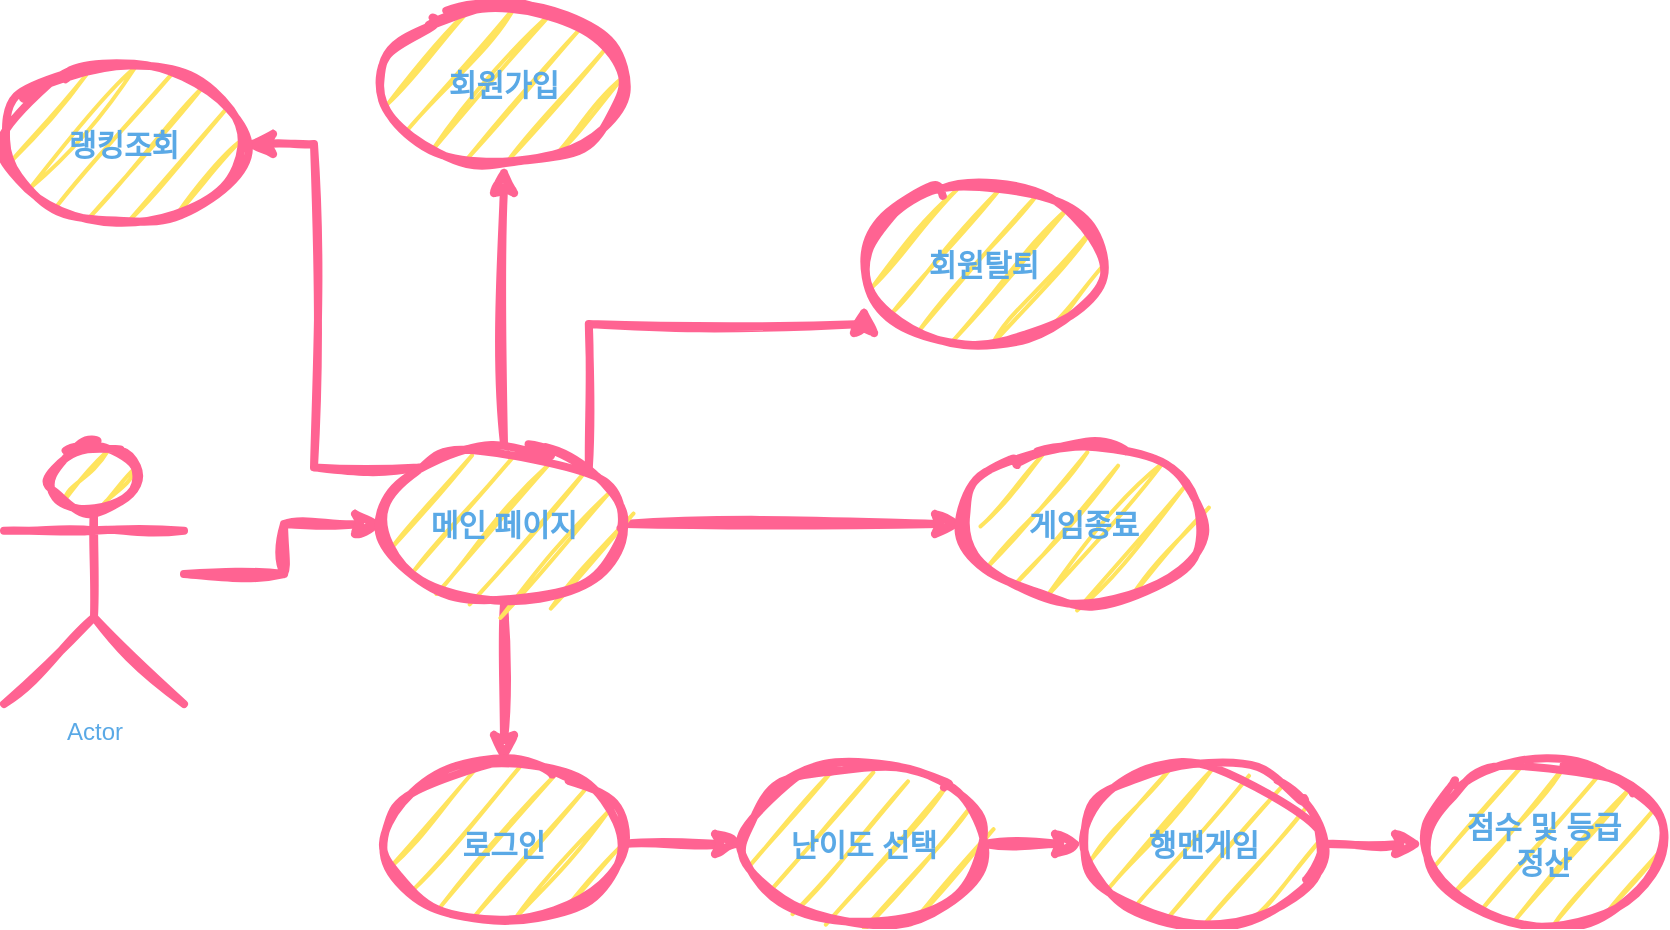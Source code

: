 <mxfile version="23.0.2" type="github">
  <diagram name="페이지-1" id="F-Qo0YmJKDmK0pzWLQyR">
    <mxGraphModel dx="1434" dy="780" grid="1" gridSize="10" guides="1" tooltips="1" connect="1" arrows="1" fold="1" page="1" pageScale="1" pageWidth="1920" pageHeight="1200" math="0" shadow="0">
      <root>
        <mxCell id="0" />
        <mxCell id="1" parent="0" />
        <mxCell id="QoTrABZ16mOMhlOTWaRS-12" value="" style="edgeStyle=orthogonalEdgeStyle;rounded=0;orthogonalLoop=1;jettySize=auto;html=1;strokeWidth=4;sketch=1;curveFitting=1;jiggle=2;labelBackgroundColor=none;strokeColor=#FF6392;fontColor=default;" edge="1" parent="1" source="QoTrABZ16mOMhlOTWaRS-1" target="QoTrABZ16mOMhlOTWaRS-3">
          <mxGeometry relative="1" as="geometry" />
        </mxCell>
        <mxCell id="QoTrABZ16mOMhlOTWaRS-1" value="Actor" style="shape=umlActor;verticalLabelPosition=bottom;verticalAlign=top;html=1;outlineConnect=0;strokeWidth=4;sketch=1;curveFitting=1;jiggle=2;labelBackgroundColor=none;fillColor=#FFE45E;strokeColor=#FF6392;fontColor=#5AA9E6;" vertex="1" parent="1">
          <mxGeometry x="70" y="280" width="90" height="130" as="geometry" />
        </mxCell>
        <mxCell id="QoTrABZ16mOMhlOTWaRS-13" value="" style="edgeStyle=orthogonalEdgeStyle;rounded=0;orthogonalLoop=1;jettySize=auto;html=1;strokeWidth=4;sketch=1;curveFitting=1;jiggle=2;labelBackgroundColor=none;strokeColor=#FF6392;fontColor=default;" edge="1" parent="1" source="QoTrABZ16mOMhlOTWaRS-3" target="QoTrABZ16mOMhlOTWaRS-4">
          <mxGeometry relative="1" as="geometry" />
        </mxCell>
        <mxCell id="QoTrABZ16mOMhlOTWaRS-14" value="" style="edgeStyle=orthogonalEdgeStyle;rounded=0;orthogonalLoop=1;jettySize=auto;html=1;strokeWidth=4;sketch=1;curveFitting=1;jiggle=2;labelBackgroundColor=none;strokeColor=#FF6392;fontColor=default;" edge="1" parent="1" source="QoTrABZ16mOMhlOTWaRS-3" target="QoTrABZ16mOMhlOTWaRS-8">
          <mxGeometry relative="1" as="geometry" />
        </mxCell>
        <mxCell id="QoTrABZ16mOMhlOTWaRS-15" value="" style="edgeStyle=orthogonalEdgeStyle;rounded=0;orthogonalLoop=1;jettySize=auto;html=1;strokeWidth=4;sketch=1;curveFitting=1;jiggle=2;labelBackgroundColor=none;strokeColor=#FF6392;fontColor=default;" edge="1" parent="1" source="QoTrABZ16mOMhlOTWaRS-3" target="QoTrABZ16mOMhlOTWaRS-10">
          <mxGeometry relative="1" as="geometry" />
        </mxCell>
        <mxCell id="QoTrABZ16mOMhlOTWaRS-21" style="edgeStyle=orthogonalEdgeStyle;rounded=0;orthogonalLoop=1;jettySize=auto;html=1;exitX=0;exitY=0;exitDx=0;exitDy=0;entryX=1;entryY=0.5;entryDx=0;entryDy=0;strokeWidth=4;sketch=1;curveFitting=1;jiggle=2;labelBackgroundColor=none;strokeColor=#FF6392;fontColor=default;" edge="1" parent="1" source="QoTrABZ16mOMhlOTWaRS-3" target="QoTrABZ16mOMhlOTWaRS-11">
          <mxGeometry relative="1" as="geometry" />
        </mxCell>
        <mxCell id="QoTrABZ16mOMhlOTWaRS-3" value="&lt;font style=&quot;font-size: 15px;&quot;&gt;&lt;b&gt;메인 페이지&lt;/b&gt;&lt;/font&gt;" style="ellipse;whiteSpace=wrap;html=1;strokeWidth=4;sketch=1;curveFitting=1;jiggle=2;labelBackgroundColor=none;fillColor=#FFE45E;strokeColor=#FF6392;fontColor=#5AA9E6;" vertex="1" parent="1">
          <mxGeometry x="260" y="280" width="120" height="80" as="geometry" />
        </mxCell>
        <mxCell id="QoTrABZ16mOMhlOTWaRS-18" value="" style="edgeStyle=orthogonalEdgeStyle;rounded=0;orthogonalLoop=1;jettySize=auto;html=1;strokeWidth=4;sketch=1;curveFitting=1;jiggle=2;labelBackgroundColor=none;strokeColor=#FF6392;fontColor=default;" edge="1" parent="1" source="QoTrABZ16mOMhlOTWaRS-4" target="QoTrABZ16mOMhlOTWaRS-5">
          <mxGeometry relative="1" as="geometry" />
        </mxCell>
        <mxCell id="QoTrABZ16mOMhlOTWaRS-4" value="&lt;b&gt;&lt;font style=&quot;font-size: 15px;&quot;&gt;로그인&lt;/font&gt;&lt;/b&gt;" style="ellipse;whiteSpace=wrap;html=1;strokeWidth=4;sketch=1;curveFitting=1;jiggle=2;labelBackgroundColor=none;fillColor=#FFE45E;strokeColor=#FF6392;fontColor=#5AA9E6;" vertex="1" parent="1">
          <mxGeometry x="260" y="440" width="120" height="80" as="geometry" />
        </mxCell>
        <mxCell id="QoTrABZ16mOMhlOTWaRS-19" value="" style="edgeStyle=orthogonalEdgeStyle;rounded=0;orthogonalLoop=1;jettySize=auto;html=1;strokeWidth=4;sketch=1;curveFitting=1;jiggle=2;labelBackgroundColor=none;strokeColor=#FF6392;fontColor=default;" edge="1" parent="1" source="QoTrABZ16mOMhlOTWaRS-5" target="QoTrABZ16mOMhlOTWaRS-6">
          <mxGeometry relative="1" as="geometry" />
        </mxCell>
        <mxCell id="QoTrABZ16mOMhlOTWaRS-5" value="&lt;b&gt;&lt;font style=&quot;font-size: 15px;&quot;&gt;난이도 선택&lt;/font&gt;&lt;/b&gt;" style="ellipse;whiteSpace=wrap;html=1;strokeWidth=4;sketch=1;curveFitting=1;jiggle=2;labelBackgroundColor=none;fillColor=#FFE45E;strokeColor=#FF6392;fontColor=#5AA9E6;" vertex="1" parent="1">
          <mxGeometry x="440" y="440" width="120" height="80" as="geometry" />
        </mxCell>
        <mxCell id="QoTrABZ16mOMhlOTWaRS-20" value="" style="edgeStyle=orthogonalEdgeStyle;rounded=0;orthogonalLoop=1;jettySize=auto;html=1;strokeWidth=4;sketch=1;curveFitting=1;jiggle=2;labelBackgroundColor=none;strokeColor=#FF6392;fontColor=default;" edge="1" parent="1" source="QoTrABZ16mOMhlOTWaRS-6" target="QoTrABZ16mOMhlOTWaRS-7">
          <mxGeometry relative="1" as="geometry" />
        </mxCell>
        <mxCell id="QoTrABZ16mOMhlOTWaRS-6" value="&lt;b&gt;&lt;font style=&quot;font-size: 15px;&quot;&gt;행맨게임&lt;/font&gt;&lt;/b&gt;" style="ellipse;whiteSpace=wrap;html=1;strokeWidth=4;sketch=1;curveFitting=1;jiggle=2;labelBackgroundColor=none;fillColor=#FFE45E;strokeColor=#FF6392;fontColor=#5AA9E6;" vertex="1" parent="1">
          <mxGeometry x="610" y="440" width="120" height="80" as="geometry" />
        </mxCell>
        <mxCell id="QoTrABZ16mOMhlOTWaRS-7" value="&lt;b style=&quot;font-size: 15px;&quot;&gt;점수 및 등급&lt;br&gt;정산&lt;/b&gt;" style="ellipse;whiteSpace=wrap;html=1;strokeWidth=4;sketch=1;curveFitting=1;jiggle=2;labelBackgroundColor=none;fillColor=#FFE45E;strokeColor=#FF6392;fontColor=#5AA9E6;" vertex="1" parent="1">
          <mxGeometry x="780" y="440" width="120" height="80" as="geometry" />
        </mxCell>
        <mxCell id="QoTrABZ16mOMhlOTWaRS-8" value="&lt;b&gt;&lt;font style=&quot;font-size: 15px;&quot;&gt;게임종료&lt;/font&gt;&lt;/b&gt;" style="ellipse;whiteSpace=wrap;html=1;strokeWidth=4;sketch=1;curveFitting=1;jiggle=2;labelBackgroundColor=none;fillColor=#FFE45E;strokeColor=#FF6392;fontColor=#5AA9E6;" vertex="1" parent="1">
          <mxGeometry x="550" y="280" width="120" height="80" as="geometry" />
        </mxCell>
        <mxCell id="QoTrABZ16mOMhlOTWaRS-9" value="&lt;b&gt;&lt;font style=&quot;font-size: 15px;&quot;&gt;회원탈퇴&lt;/font&gt;&lt;/b&gt;" style="ellipse;whiteSpace=wrap;html=1;strokeWidth=4;sketch=1;curveFitting=1;jiggle=2;labelBackgroundColor=none;fillColor=#FFE45E;strokeColor=#FF6392;fontColor=#5AA9E6;" vertex="1" parent="1">
          <mxGeometry x="500" y="150" width="120" height="80" as="geometry" />
        </mxCell>
        <mxCell id="QoTrABZ16mOMhlOTWaRS-10" value="&lt;b&gt;&lt;font style=&quot;font-size: 15px;&quot;&gt;회원가입&lt;/font&gt;&lt;/b&gt;" style="ellipse;whiteSpace=wrap;html=1;strokeWidth=4;sketch=1;curveFitting=1;jiggle=2;labelBackgroundColor=none;fillColor=#FFE45E;strokeColor=#FF6392;fontColor=#5AA9E6;" vertex="1" parent="1">
          <mxGeometry x="260" y="60" width="120" height="80" as="geometry" />
        </mxCell>
        <mxCell id="QoTrABZ16mOMhlOTWaRS-11" value="&lt;font style=&quot;font-size: 15px;&quot;&gt;&lt;b&gt;랭킹조회&lt;/b&gt;&lt;/font&gt;" style="ellipse;whiteSpace=wrap;html=1;strokeWidth=4;sketch=1;curveFitting=1;jiggle=2;labelBackgroundColor=none;fillColor=#FFE45E;strokeColor=#FF6392;fontColor=#5AA9E6;" vertex="1" parent="1">
          <mxGeometry x="70" y="90" width="120" height="80" as="geometry" />
        </mxCell>
        <mxCell id="QoTrABZ16mOMhlOTWaRS-17" style="edgeStyle=orthogonalEdgeStyle;rounded=0;orthogonalLoop=1;jettySize=auto;html=1;exitX=1;exitY=0;exitDx=0;exitDy=0;entryX=0;entryY=0.75;entryDx=0;entryDy=0;entryPerimeter=0;strokeWidth=4;sketch=1;curveFitting=1;jiggle=2;labelBackgroundColor=none;strokeColor=#FF6392;fontColor=default;" edge="1" parent="1" source="QoTrABZ16mOMhlOTWaRS-3" target="QoTrABZ16mOMhlOTWaRS-9">
          <mxGeometry relative="1" as="geometry">
            <Array as="points">
              <mxPoint x="362" y="220" />
              <mxPoint x="500" y="220" />
            </Array>
          </mxGeometry>
        </mxCell>
      </root>
    </mxGraphModel>
  </diagram>
</mxfile>
